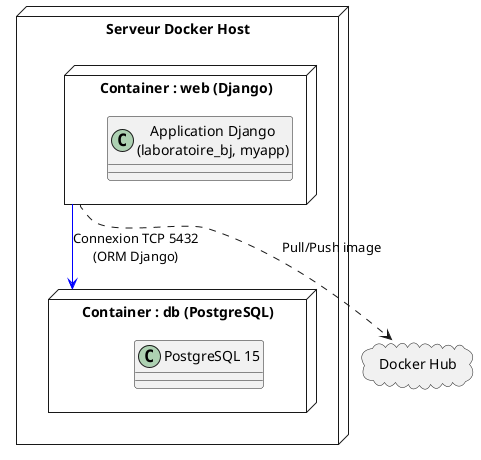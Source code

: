@startuml
allowmixing
!define RECTANGLE class

node "Serveur Docker Host" {
    node "Container : web (Django)" as web {
        RECTANGLE "Application Django\n(laboratoire_bj, myapp)" as django
    }
    node "Container : db (PostgreSQL)" as db {
        RECTANGLE "PostgreSQL 15" as postgres
    }
}

web -[#0000FF]-> db : Connexion TCP 5432\n(ORM Django)

cloud "Docker Hub" as dockerhub

web ..> dockerhub : Pull/Push image

@enduml